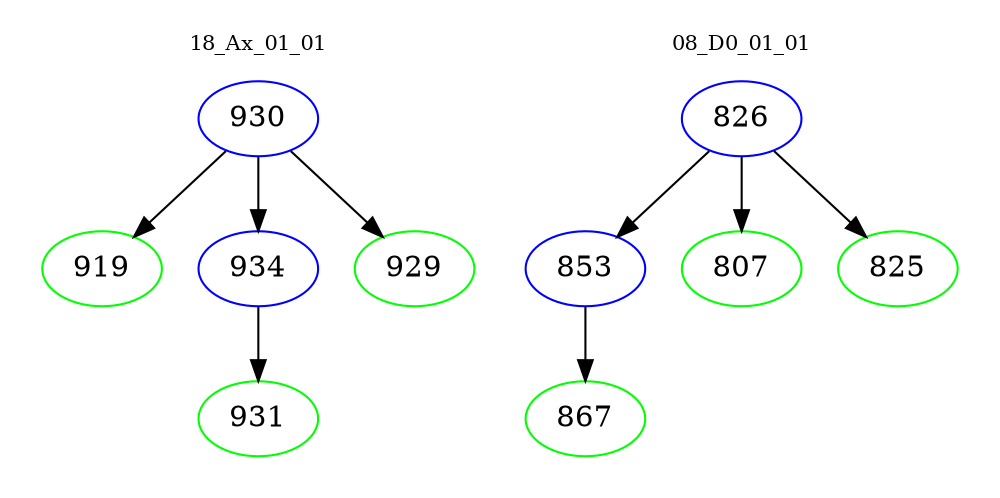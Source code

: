 digraph{
subgraph cluster_0 {
color = white
label = "18_Ax_01_01";
fontsize=10;
T0_930 [label="930", color="blue"]
T0_930 -> T0_919 [color="black"]
T0_919 [label="919", color="green"]
T0_930 -> T0_934 [color="black"]
T0_934 [label="934", color="blue"]
T0_934 -> T0_931 [color="black"]
T0_931 [label="931", color="green"]
T0_930 -> T0_929 [color="black"]
T0_929 [label="929", color="green"]
}
subgraph cluster_1 {
color = white
label = "08_D0_01_01";
fontsize=10;
T1_826 [label="826", color="blue"]
T1_826 -> T1_853 [color="black"]
T1_853 [label="853", color="blue"]
T1_853 -> T1_867 [color="black"]
T1_867 [label="867", color="green"]
T1_826 -> T1_807 [color="black"]
T1_807 [label="807", color="green"]
T1_826 -> T1_825 [color="black"]
T1_825 [label="825", color="green"]
}
}
